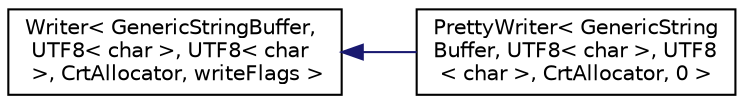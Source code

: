 digraph "Graphical Class Hierarchy"
{
  edge [fontname="Helvetica",fontsize="10",labelfontname="Helvetica",labelfontsize="10"];
  node [fontname="Helvetica",fontsize="10",shape=record];
  rankdir="LR";
  Node0 [label="Writer\< GenericStringBuffer,\l UTF8\< char \>, UTF8\< char\l \>, CrtAllocator, writeFlags \>",height=0.2,width=0.4,color="black", fillcolor="white", style="filled",URL="$classWriter.html"];
  Node0 -> Node1 [dir="back",color="midnightblue",fontsize="10",style="solid",fontname="Helvetica"];
  Node1 [label="PrettyWriter\< GenericString\lBuffer, UTF8\< char \>, UTF8\l\< char \>, CrtAllocator, 0 \>",height=0.2,width=0.4,color="black", fillcolor="white", style="filled",URL="$classPrettyWriter.html"];
}
